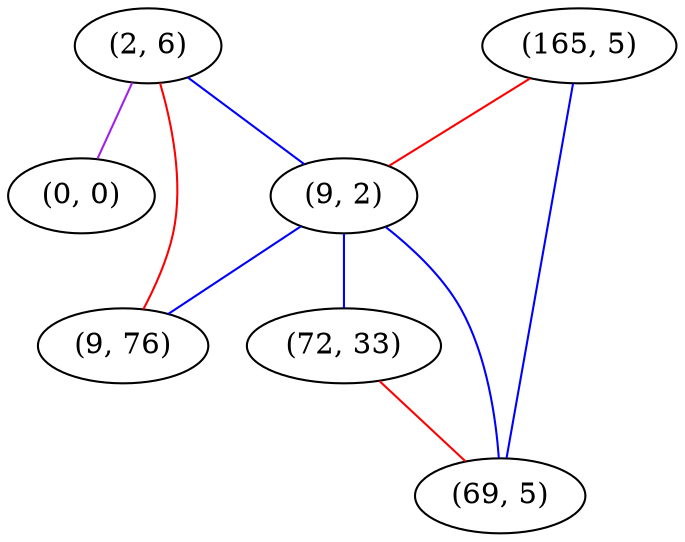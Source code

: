 graph "" {
"(2, 6)";
"(165, 5)";
"(9, 2)";
"(72, 33)";
"(0, 0)";
"(9, 76)";
"(69, 5)";
"(2, 6)" -- "(9, 2)"  [color=blue, key=0, weight=3];
"(2, 6)" -- "(0, 0)"  [color=purple, key=0, weight=4];
"(2, 6)" -- "(9, 76)"  [color=red, key=0, weight=1];
"(165, 5)" -- "(9, 2)"  [color=red, key=0, weight=1];
"(165, 5)" -- "(69, 5)"  [color=blue, key=0, weight=3];
"(9, 2)" -- "(72, 33)"  [color=blue, key=0, weight=3];
"(9, 2)" -- "(9, 76)"  [color=blue, key=0, weight=3];
"(9, 2)" -- "(69, 5)"  [color=blue, key=0, weight=3];
"(72, 33)" -- "(69, 5)"  [color=red, key=0, weight=1];
}
